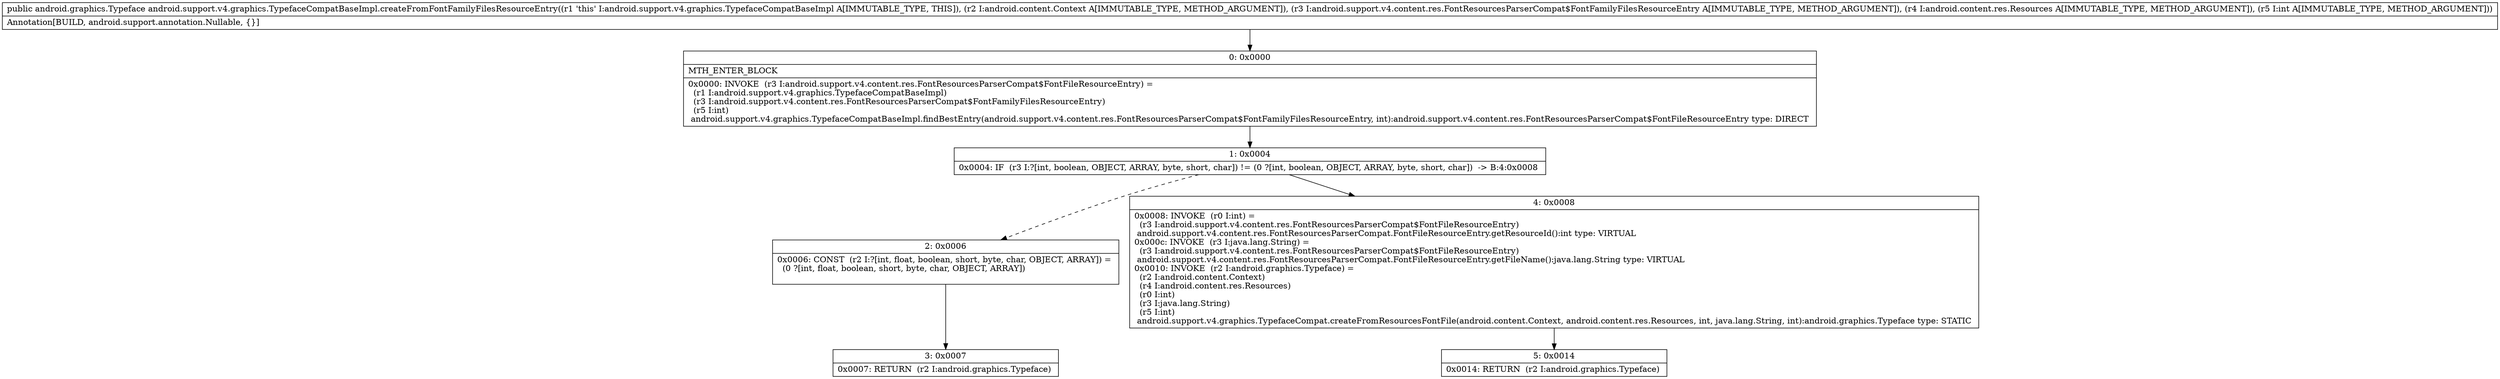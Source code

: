 digraph "CFG forandroid.support.v4.graphics.TypefaceCompatBaseImpl.createFromFontFamilyFilesResourceEntry(Landroid\/content\/Context;Landroid\/support\/v4\/content\/res\/FontResourcesParserCompat$FontFamilyFilesResourceEntry;Landroid\/content\/res\/Resources;I)Landroid\/graphics\/Typeface;" {
Node_0 [shape=record,label="{0\:\ 0x0000|MTH_ENTER_BLOCK\l|0x0000: INVOKE  (r3 I:android.support.v4.content.res.FontResourcesParserCompat$FontFileResourceEntry) = \l  (r1 I:android.support.v4.graphics.TypefaceCompatBaseImpl)\l  (r3 I:android.support.v4.content.res.FontResourcesParserCompat$FontFamilyFilesResourceEntry)\l  (r5 I:int)\l android.support.v4.graphics.TypefaceCompatBaseImpl.findBestEntry(android.support.v4.content.res.FontResourcesParserCompat$FontFamilyFilesResourceEntry, int):android.support.v4.content.res.FontResourcesParserCompat$FontFileResourceEntry type: DIRECT \l}"];
Node_1 [shape=record,label="{1\:\ 0x0004|0x0004: IF  (r3 I:?[int, boolean, OBJECT, ARRAY, byte, short, char]) != (0 ?[int, boolean, OBJECT, ARRAY, byte, short, char])  \-\> B:4:0x0008 \l}"];
Node_2 [shape=record,label="{2\:\ 0x0006|0x0006: CONST  (r2 I:?[int, float, boolean, short, byte, char, OBJECT, ARRAY]) = \l  (0 ?[int, float, boolean, short, byte, char, OBJECT, ARRAY])\l \l}"];
Node_3 [shape=record,label="{3\:\ 0x0007|0x0007: RETURN  (r2 I:android.graphics.Typeface) \l}"];
Node_4 [shape=record,label="{4\:\ 0x0008|0x0008: INVOKE  (r0 I:int) = \l  (r3 I:android.support.v4.content.res.FontResourcesParserCompat$FontFileResourceEntry)\l android.support.v4.content.res.FontResourcesParserCompat.FontFileResourceEntry.getResourceId():int type: VIRTUAL \l0x000c: INVOKE  (r3 I:java.lang.String) = \l  (r3 I:android.support.v4.content.res.FontResourcesParserCompat$FontFileResourceEntry)\l android.support.v4.content.res.FontResourcesParserCompat.FontFileResourceEntry.getFileName():java.lang.String type: VIRTUAL \l0x0010: INVOKE  (r2 I:android.graphics.Typeface) = \l  (r2 I:android.content.Context)\l  (r4 I:android.content.res.Resources)\l  (r0 I:int)\l  (r3 I:java.lang.String)\l  (r5 I:int)\l android.support.v4.graphics.TypefaceCompat.createFromResourcesFontFile(android.content.Context, android.content.res.Resources, int, java.lang.String, int):android.graphics.Typeface type: STATIC \l}"];
Node_5 [shape=record,label="{5\:\ 0x0014|0x0014: RETURN  (r2 I:android.graphics.Typeface) \l}"];
MethodNode[shape=record,label="{public android.graphics.Typeface android.support.v4.graphics.TypefaceCompatBaseImpl.createFromFontFamilyFilesResourceEntry((r1 'this' I:android.support.v4.graphics.TypefaceCompatBaseImpl A[IMMUTABLE_TYPE, THIS]), (r2 I:android.content.Context A[IMMUTABLE_TYPE, METHOD_ARGUMENT]), (r3 I:android.support.v4.content.res.FontResourcesParserCompat$FontFamilyFilesResourceEntry A[IMMUTABLE_TYPE, METHOD_ARGUMENT]), (r4 I:android.content.res.Resources A[IMMUTABLE_TYPE, METHOD_ARGUMENT]), (r5 I:int A[IMMUTABLE_TYPE, METHOD_ARGUMENT]))  | Annotation[BUILD, android.support.annotation.Nullable, \{\}]\l}"];
MethodNode -> Node_0;
Node_0 -> Node_1;
Node_1 -> Node_2[style=dashed];
Node_1 -> Node_4;
Node_2 -> Node_3;
Node_4 -> Node_5;
}

